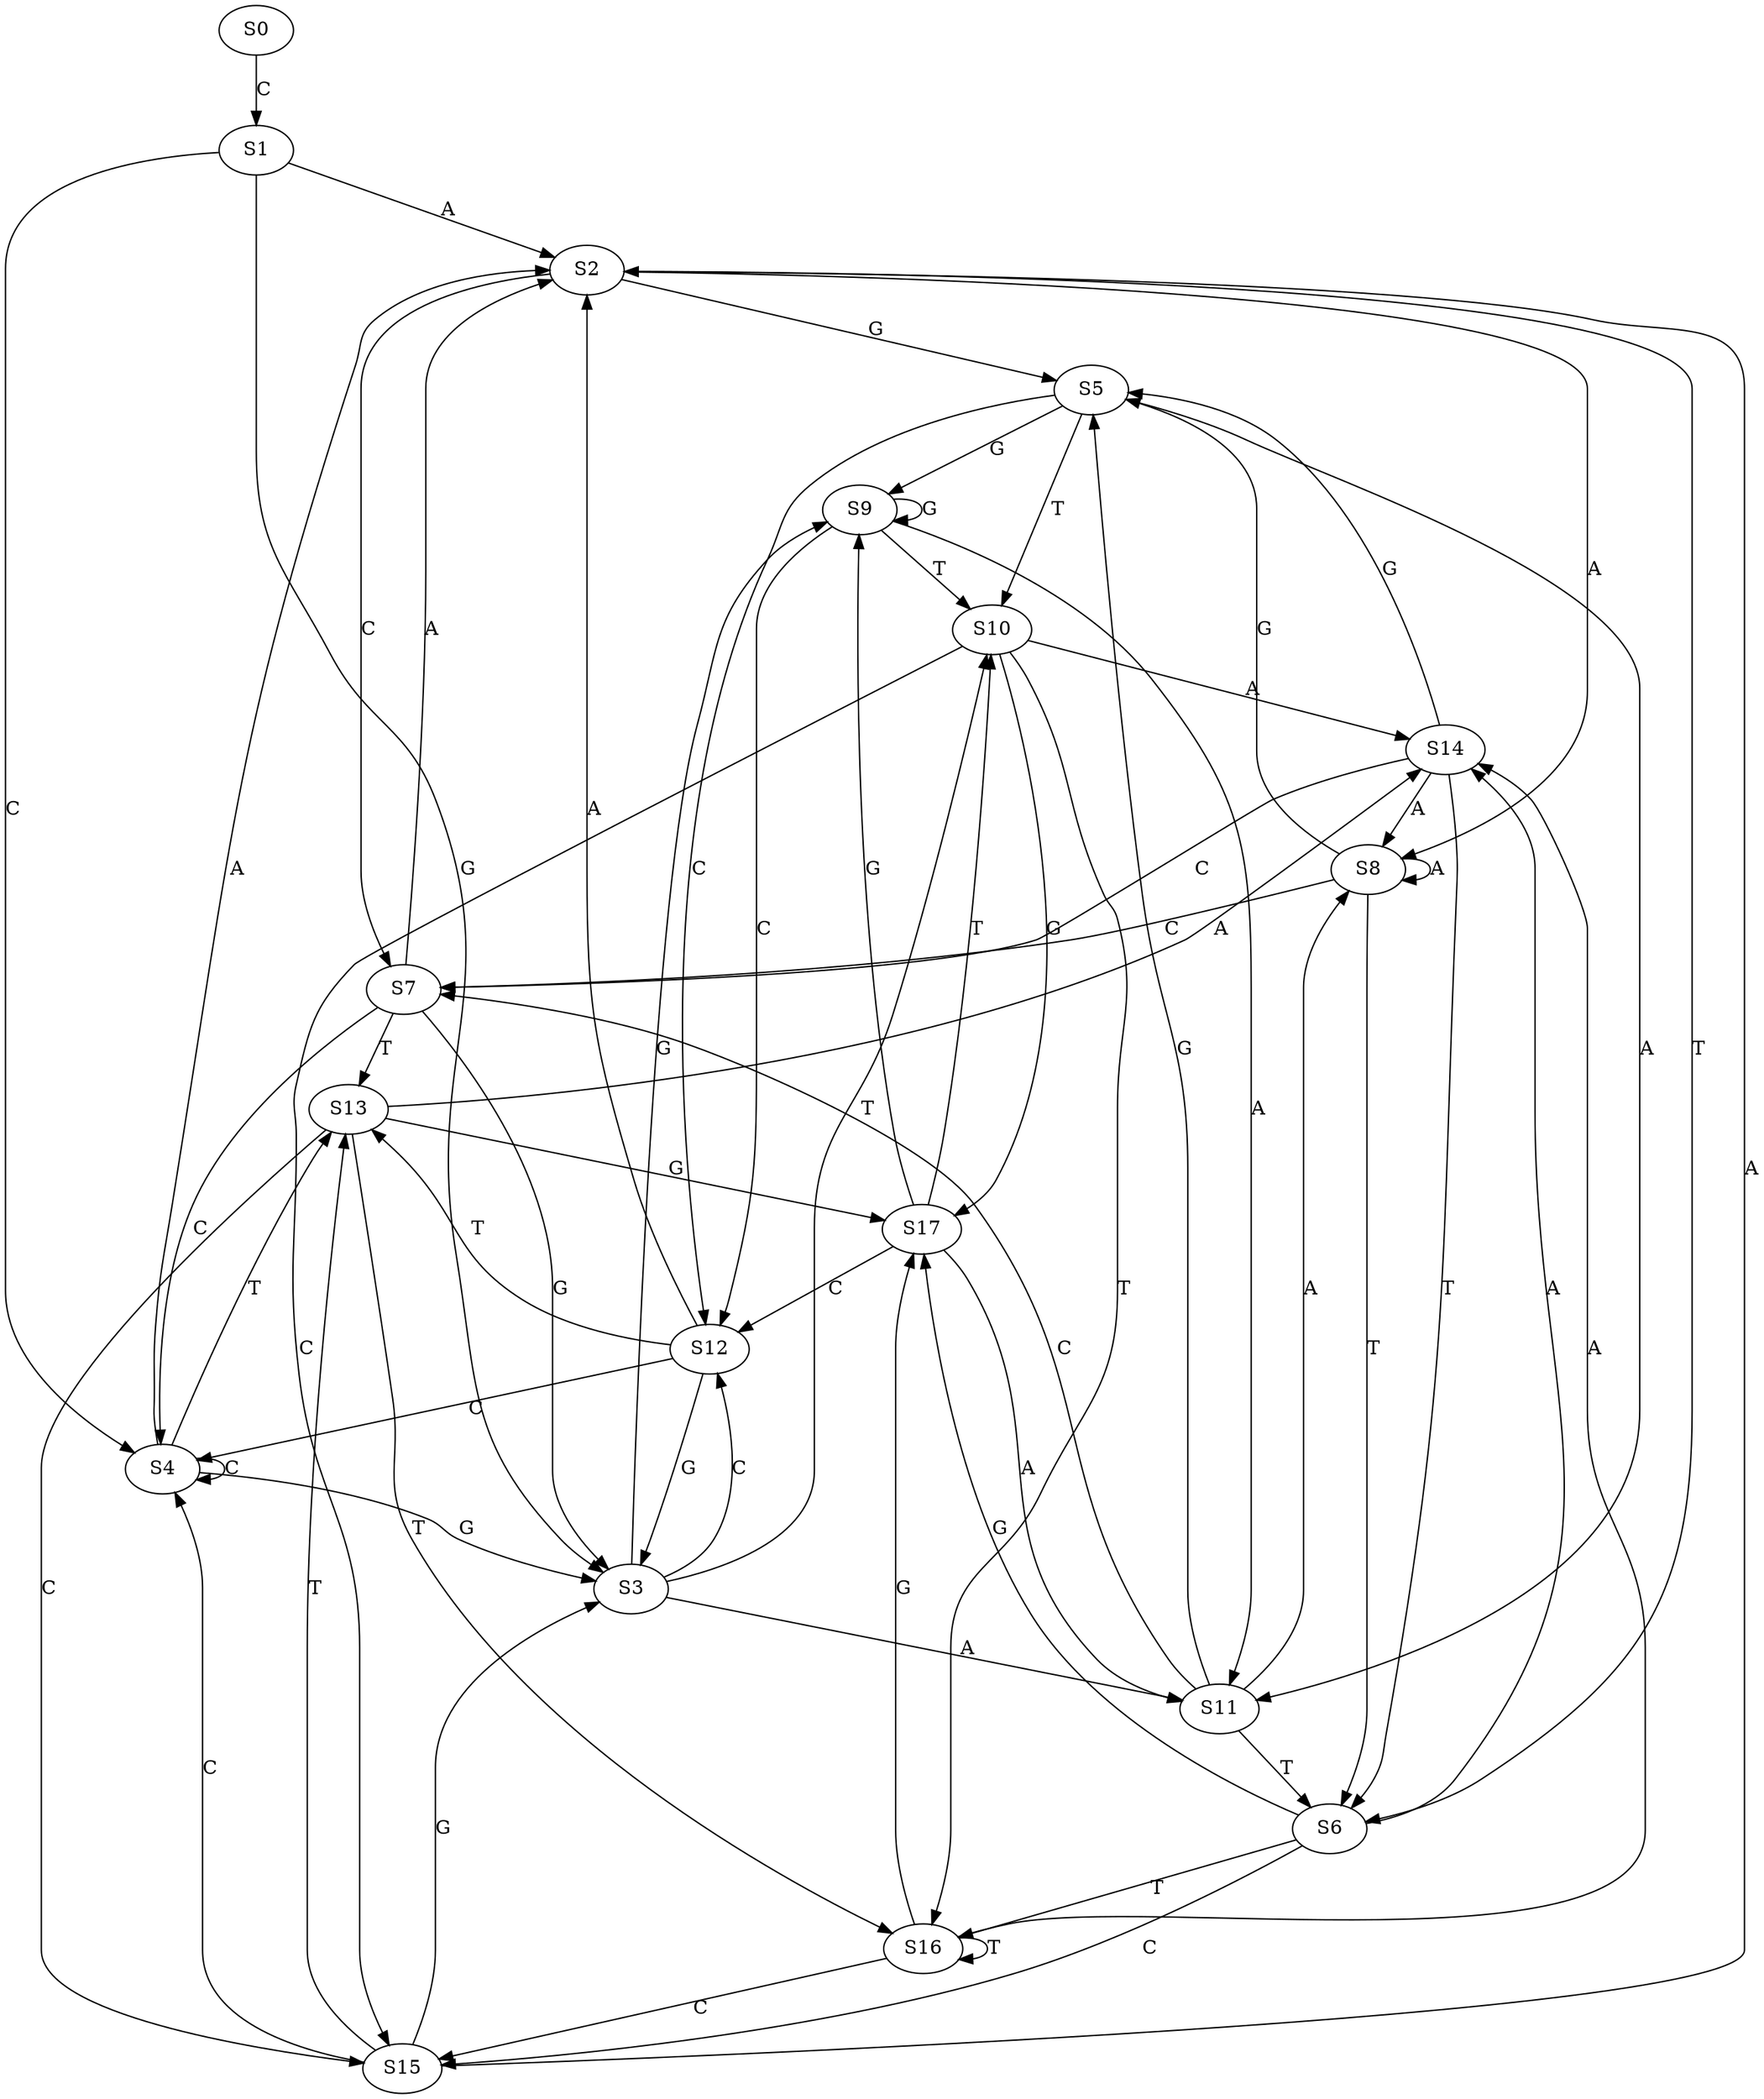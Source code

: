 strict digraph  {
	S0 -> S1 [ label = C ];
	S1 -> S2 [ label = A ];
	S1 -> S3 [ label = G ];
	S1 -> S4 [ label = C ];
	S2 -> S5 [ label = G ];
	S2 -> S6 [ label = T ];
	S2 -> S7 [ label = C ];
	S2 -> S8 [ label = A ];
	S3 -> S9 [ label = G ];
	S3 -> S10 [ label = T ];
	S3 -> S11 [ label = A ];
	S3 -> S12 [ label = C ];
	S4 -> S3 [ label = G ];
	S4 -> S4 [ label = C ];
	S4 -> S2 [ label = A ];
	S4 -> S13 [ label = T ];
	S5 -> S10 [ label = T ];
	S5 -> S9 [ label = G ];
	S5 -> S11 [ label = A ];
	S5 -> S12 [ label = C ];
	S6 -> S14 [ label = A ];
	S6 -> S15 [ label = C ];
	S6 -> S16 [ label = T ];
	S6 -> S17 [ label = G ];
	S7 -> S2 [ label = A ];
	S7 -> S13 [ label = T ];
	S7 -> S4 [ label = C ];
	S7 -> S3 [ label = G ];
	S8 -> S6 [ label = T ];
	S8 -> S7 [ label = C ];
	S8 -> S5 [ label = G ];
	S8 -> S8 [ label = A ];
	S9 -> S11 [ label = A ];
	S9 -> S10 [ label = T ];
	S9 -> S9 [ label = G ];
	S9 -> S12 [ label = C ];
	S10 -> S14 [ label = A ];
	S10 -> S15 [ label = C ];
	S10 -> S17 [ label = G ];
	S10 -> S16 [ label = T ];
	S11 -> S5 [ label = G ];
	S11 -> S8 [ label = A ];
	S11 -> S7 [ label = C ];
	S11 -> S6 [ label = T ];
	S12 -> S4 [ label = C ];
	S12 -> S13 [ label = T ];
	S12 -> S3 [ label = G ];
	S12 -> S2 [ label = A ];
	S13 -> S17 [ label = G ];
	S13 -> S15 [ label = C ];
	S13 -> S14 [ label = A ];
	S13 -> S16 [ label = T ];
	S14 -> S5 [ label = G ];
	S14 -> S6 [ label = T ];
	S14 -> S8 [ label = A ];
	S14 -> S7 [ label = C ];
	S15 -> S13 [ label = T ];
	S15 -> S3 [ label = G ];
	S15 -> S4 [ label = C ];
	S15 -> S2 [ label = A ];
	S16 -> S15 [ label = C ];
	S16 -> S17 [ label = G ];
	S16 -> S16 [ label = T ];
	S16 -> S14 [ label = A ];
	S17 -> S11 [ label = A ];
	S17 -> S10 [ label = T ];
	S17 -> S12 [ label = C ];
	S17 -> S9 [ label = G ];
}

